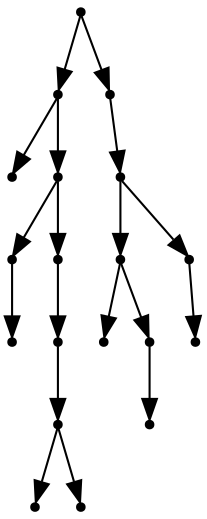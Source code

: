 digraph {
  18 [shape=point];
  9 [shape=point];
  0 [shape=point];
  8 [shape=point];
  2 [shape=point];
  1 [shape=point];
  7 [shape=point];
  6 [shape=point];
  5 [shape=point];
  3 [shape=point];
  4 [shape=point];
  17 [shape=point];
  16 [shape=point];
  13 [shape=point];
  10 [shape=point];
  12 [shape=point];
  11 [shape=point];
  15 [shape=point];
  14 [shape=point];
18 -> 9;
9 -> 0;
9 -> 8;
8 -> 2;
2 -> 1;
8 -> 7;
7 -> 6;
6 -> 5;
5 -> 3;
5 -> 4;
18 -> 17;
17 -> 16;
16 -> 13;
13 -> 10;
13 -> 12;
12 -> 11;
16 -> 15;
15 -> 14;
}
